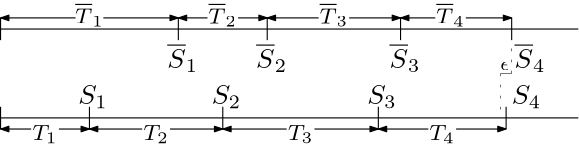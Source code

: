 <?xml version="1.0"?>
<!DOCTYPE ipe SYSTEM "ipe.dtd">
<ipe version="70218" creator="Ipe 7.2.23">
<info created="D:20220328110036" modified="D:20220329101032"/>
<ipestyle name="basic">
<symbol name="arrow/arc(spx)">
<path stroke="sym-stroke" fill="sym-stroke" pen="sym-pen">
0 0 m
-1 0.333 l
-1 -0.333 l
h
</path>
</symbol>
<symbol name="arrow/farc(spx)">
<path stroke="sym-stroke" fill="white" pen="sym-pen">
0 0 m
-1 0.333 l
-1 -0.333 l
h
</path>
</symbol>
<symbol name="arrow/ptarc(spx)">
<path stroke="sym-stroke" fill="sym-stroke" pen="sym-pen">
0 0 m
-1 0.333 l
-0.8 0 l
-1 -0.333 l
h
</path>
</symbol>
<symbol name="arrow/fptarc(spx)">
<path stroke="sym-stroke" fill="white" pen="sym-pen">
0 0 m
-1 0.333 l
-0.8 0 l
-1 -0.333 l
h
</path>
</symbol>
<symbol name="mark/circle(sx)" transformations="translations">
<path fill="sym-stroke">
0.6 0 0 0.6 0 0 e
0.4 0 0 0.4 0 0 e
</path>
</symbol>
<symbol name="mark/disk(sx)" transformations="translations">
<path fill="sym-stroke">
0.6 0 0 0.6 0 0 e
</path>
</symbol>
<symbol name="mark/fdisk(sfx)" transformations="translations">
<group>
<path fill="sym-fill">
0.5 0 0 0.5 0 0 e
</path>
<path fill="sym-stroke" fillrule="eofill">
0.6 0 0 0.6 0 0 e
0.4 0 0 0.4 0 0 e
</path>
</group>
</symbol>
<symbol name="mark/box(sx)" transformations="translations">
<path fill="sym-stroke" fillrule="eofill">
-0.6 -0.6 m
0.6 -0.6 l
0.6 0.6 l
-0.6 0.6 l
h
-0.4 -0.4 m
0.4 -0.4 l
0.4 0.4 l
-0.4 0.4 l
h
</path>
</symbol>
<symbol name="mark/square(sx)" transformations="translations">
<path fill="sym-stroke">
-0.6 -0.6 m
0.6 -0.6 l
0.6 0.6 l
-0.6 0.6 l
h
</path>
</symbol>
<symbol name="mark/fsquare(sfx)" transformations="translations">
<group>
<path fill="sym-fill">
-0.5 -0.5 m
0.5 -0.5 l
0.5 0.5 l
-0.5 0.5 l
h
</path>
<path fill="sym-stroke" fillrule="eofill">
-0.6 -0.6 m
0.6 -0.6 l
0.6 0.6 l
-0.6 0.6 l
h
-0.4 -0.4 m
0.4 -0.4 l
0.4 0.4 l
-0.4 0.4 l
h
</path>
</group>
</symbol>
<symbol name="mark/cross(sx)" transformations="translations">
<group>
<path fill="sym-stroke">
-0.43 -0.57 m
0.57 0.43 l
0.43 0.57 l
-0.57 -0.43 l
h
</path>
<path fill="sym-stroke">
-0.43 0.57 m
0.57 -0.43 l
0.43 -0.57 l
-0.57 0.43 l
h
</path>
</group>
</symbol>
<symbol name="arrow/fnormal(spx)">
<path stroke="sym-stroke" fill="white" pen="sym-pen">
0 0 m
-1 0.333 l
-1 -0.333 l
h
</path>
</symbol>
<symbol name="arrow/pointed(spx)">
<path stroke="sym-stroke" fill="sym-stroke" pen="sym-pen">
0 0 m
-1 0.333 l
-0.8 0 l
-1 -0.333 l
h
</path>
</symbol>
<symbol name="arrow/fpointed(spx)">
<path stroke="sym-stroke" fill="white" pen="sym-pen">
0 0 m
-1 0.333 l
-0.8 0 l
-1 -0.333 l
h
</path>
</symbol>
<symbol name="arrow/linear(spx)">
<path stroke="sym-stroke" pen="sym-pen">
-1 0.333 m
0 0 l
-1 -0.333 l
</path>
</symbol>
<symbol name="arrow/fdouble(spx)">
<path stroke="sym-stroke" fill="white" pen="sym-pen">
0 0 m
-1 0.333 l
-1 -0.333 l
h
-1 0 m
-2 0.333 l
-2 -0.333 l
h
</path>
</symbol>
<symbol name="arrow/double(spx)">
<path stroke="sym-stroke" fill="sym-stroke" pen="sym-pen">
0 0 m
-1 0.333 l
-1 -0.333 l
h
-1 0 m
-2 0.333 l
-2 -0.333 l
h
</path>
</symbol>
<symbol name="arrow/mid-normal(spx)">
<path stroke="sym-stroke" fill="sym-stroke" pen="sym-pen">
0.5 0 m
-0.5 0.333 l
-0.5 -0.333 l
h
</path>
</symbol>
<symbol name="arrow/mid-fnormal(spx)">
<path stroke="sym-stroke" fill="white" pen="sym-pen">
0.5 0 m
-0.5 0.333 l
-0.5 -0.333 l
h
</path>
</symbol>
<symbol name="arrow/mid-pointed(spx)">
<path stroke="sym-stroke" fill="sym-stroke" pen="sym-pen">
0.5 0 m
-0.5 0.333 l
-0.3 0 l
-0.5 -0.333 l
h
</path>
</symbol>
<symbol name="arrow/mid-fpointed(spx)">
<path stroke="sym-stroke" fill="white" pen="sym-pen">
0.5 0 m
-0.5 0.333 l
-0.3 0 l
-0.5 -0.333 l
h
</path>
</symbol>
<symbol name="arrow/mid-double(spx)">
<path stroke="sym-stroke" fill="sym-stroke" pen="sym-pen">
1 0 m
0 0.333 l
0 -0.333 l
h
0 0 m
-1 0.333 l
-1 -0.333 l
h
</path>
</symbol>
<symbol name="arrow/mid-fdouble(spx)">
<path stroke="sym-stroke" fill="white" pen="sym-pen">
1 0 m
0 0.333 l
0 -0.333 l
h
0 0 m
-1 0.333 l
-1 -0.333 l
h
</path>
</symbol>
<anglesize name="22.5 deg" value="22.5"/>
<anglesize name="30 deg" value="30"/>
<anglesize name="45 deg" value="45"/>
<anglesize name="60 deg" value="60"/>
<anglesize name="90 deg" value="90"/>
<arrowsize name="large" value="10"/>
<arrowsize name="small" value="5"/>
<arrowsize name="tiny" value="3"/>
<color name="blue" value="0 0 1"/>
<color name="brown" value="0.647 0.165 0.165"/>
<color name="darkblue" value="0 0 0.545"/>
<color name="darkcyan" value="0 0.545 0.545"/>
<color name="darkgray" value="0.663"/>
<color name="darkgreen" value="0 0.392 0"/>
<color name="darkmagenta" value="0.545 0 0.545"/>
<color name="darkorange" value="1 0.549 0"/>
<color name="darkred" value="0.545 0 0"/>
<color name="gold" value="1 0.843 0"/>
<color name="gray" value="0.745"/>
<color name="green" value="0 1 0"/>
<color name="lightblue" value="0.678 0.847 0.902"/>
<color name="lightcyan" value="0.878 1 1"/>
<color name="lightgray" value="0.827"/>
<color name="lightgreen" value="0.565 0.933 0.565"/>
<color name="lightyellow" value="1 1 0.878"/>
<color name="navy" value="0 0 0.502"/>
<color name="orange" value="1 0.647 0"/>
<color name="pink" value="1 0.753 0.796"/>
<color name="purple" value="0.627 0.125 0.941"/>
<color name="red" value="1 0 0"/>
<color name="seagreen" value="0.18 0.545 0.341"/>
<color name="turquoise" value="0.251 0.878 0.816"/>
<color name="violet" value="0.933 0.51 0.933"/>
<color name="yellow" value="1 1 0"/>
<dashstyle name="dash dot dotted" value="[4 2 1 2 1 2] 0"/>
<dashstyle name="dash dotted" value="[4 2 1 2] 0"/>
<dashstyle name="dashed" value="[4] 0"/>
<dashstyle name="dotted" value="[1 3] 0"/>
<gridsize name="10 pts (~3.5 mm)" value="10"/>
<gridsize name="14 pts (~5 mm)" value="14"/>
<gridsize name="16 pts (~6 mm)" value="16"/>
<gridsize name="20 pts (~7 mm)" value="20"/>
<gridsize name="28 pts (~10 mm)" value="28"/>
<gridsize name="32 pts (~12 mm)" value="32"/>
<gridsize name="4 pts" value="4"/>
<gridsize name="56 pts (~20 mm)" value="56"/>
<gridsize name="8 pts (~3 mm)" value="8"/>
<opacity name="10%" value="0.1"/>
<opacity name="30%" value="0.3"/>
<opacity name="50%" value="0.5"/>
<opacity name="75%" value="0.75"/>
<pen name="fat" value="1.2"/>
<pen name="heavier" value="0.8"/>
<pen name="ultrafat" value="2"/>
<symbolsize name="large" value="5"/>
<symbolsize name="small" value="2"/>
<symbolsize name="tiny" value="1.1"/>
<textsize name="Huge" value="\Huge"/>
<textsize name="LARGE" value="\LARGE"/>
<textsize name="Large" value="\Large"/>
<textsize name="footnote" value="\footnotesize"/>
<textsize name="huge" value="\huge"/>
<textsize name="large" value="\large"/>
<textsize name="small" value="\small"/>
<textsize name="tiny" value="\tiny"/>
<textstyle name="center" begin="\begin{center}" end="\end{center}"/>
<textstyle name="item" begin="\begin{itemize}\item{}" end="\end{itemize}"/>
<textstyle name="itemize" begin="\begin{itemize}" end="\end{itemize}"/>
<tiling name="falling" angle="-60" step="4" width="1"/>
<tiling name="rising" angle="30" step="4" width="1"/>
</ipestyle>
<page>
<layer name="alpha"/>
<view layers="alpha" active="alpha"/>
<path layer="alpha" stroke="black">
64 416 m
272 416 l
</path>
<path stroke="black">
64 384 m
272 384 l
</path>
<path stroke="black">
64 420 m
64 412 l
</path>
<path stroke="black">
64 388 m
64 380 l
</path>
<path stroke="black">
128 412 m
128 420 l
</path>
<path stroke="black">
160 420 m
160 412 l
</path>
<path stroke="black">
208 420 m
208 412 l
</path>
<path stroke="black">
248 420 m
248 412 l
</path>
<path stroke="black">
96 388 m
96 380 l
</path>
<path stroke="black">
144 388 m
144 380 l
</path>
<path matrix="1 0 0 1 32 0" stroke="black">
168 388 m
168 380 l
</path>
<path matrix="1 0 0 1 -2 0" stroke="black">
248 388 m
248 380 l
</path>
<text matrix="1 0 0 1 -5.1285 -6" transformations="translations" pos="96 424" stroke="black" type="label" width="10.257" height="7.446" depth="1.1" valign="baseline" size="8" style="math">\overline{T}_1</text>
<text matrix="1 0 0 1 -5.1285 -6" transformations="translations" pos="144 424" stroke="black" type="label" width="10.257" height="7.446" depth="1.1" valign="baseline" size="8" style="math">\overline{T}_2</text>
<text matrix="1 0 0 1 -5.1285 -6" transformations="translations" pos="184 424" stroke="black" type="label" width="10.257" height="7.446" depth="1.1" valign="baseline" size="8" style="math">\overline{T}_3</text>
<text matrix="1 0 0 1 -7.1285 -6" transformations="translations" pos="228 424" stroke="black" type="label" width="10.257" height="7.446" depth="1.1" valign="baseline" size="8" style="math">\overline{T}_4</text>
<text matrix="1 0 0 1 -4.5405 0" transformations="translations" pos="80 376" stroke="black" type="label" width="9.081" height="5.453" depth="1.1" valign="baseline" size="8" style="math">T_1</text>
<text matrix="1 0 0 1 -4.5405 0" transformations="translations" pos="120 376" stroke="black" type="label" width="9.081" height="5.453" depth="1.1" valign="baseline" size="8" style="math">T_2</text>
<text matrix="1 0 0 1 11.4595 0" transformations="translations" pos="156 376" stroke="black" type="label" width="9.081" height="5.453" depth="1.1" valign="baseline" size="8" style="math">T_3</text>
<text matrix="1 0 0 1 -1.5405 0" transformations="translations" pos="220 376" stroke="black" type="label" width="9.081" height="5.453" depth="1.1" valign="baseline" size="8" style="math">T_4</text>
<path stroke="black" arrow="normal/tiny">
75 380 m
64 380 l
</path>
<path stroke="black" arrow="normal/tiny">
85 380 m
96 380 l
</path>
<path stroke="black" arrow="normal/tiny">
115 380 m
96 380 l
</path>
<path stroke="black" arrow="normal/tiny">
125 380 m
144 380 l
</path>
<path stroke="black" arrow="normal/tiny">
167 380 m
144 380 l
</path>
<path stroke="black" arrow="normal/tiny">
177 380 m
200 380 l
</path>
<path stroke="black" arrow="normal/tiny">
91 420 m
64 420 l
</path>
<path stroke="black" arrow="normal/tiny">
101 420 m
128 420 l
</path>
<path stroke="black" arrow="normal/tiny">
138.5 420 m
128 420 l
</path>
<path stroke="black" arrow="normal/tiny">
149.5 420 m
160 420 l
</path>
<path stroke="black" arrow="normal/tiny">
178.5 420 m
160 420 l
</path>
<path stroke="black" arrow="normal/tiny">
189.5 420 m
208 420 l
</path>
<path stroke="black" arrow="normal/tiny">
220.5 420 m
208 420 l
</path>
<path stroke="black" arrow="normal/tiny">
231.5 420 m
248 420 l
</path>
<text matrix="1 0 0 1 0 -22" transformations="translations" pos="124 424" stroke="black" type="label" width="11.153" height="8.805" depth="1.49" valign="baseline" style="math">\overline{S}_1</text>
<text matrix="1 0 0 1 0 -22" transformations="translations" pos="156 424" stroke="black" type="label" width="11.153" height="8.805" depth="1.49" valign="baseline" style="math">\overline{S}_2</text>
<text matrix="1 0 0 1 0 -22" transformations="translations" pos="204 424" stroke="black" type="label" width="11.153" height="8.805" depth="1.49" valign="baseline" style="math">\overline{S}_3</text>
<text matrix="1 0 0 1 5 -22" transformations="translations" pos="244 424" stroke="black" type="label" width="11.153" height="8.805" depth="1.49" valign="baseline" style="math">\overline{S}_4</text>
<text matrix="1 0 0 1 0 -3" transformations="translations" pos="92 392" stroke="black" type="label" width="10.578" height="6.812" depth="1.49" valign="baseline" style="math">S_1</text>
<text matrix="1 0 0 1 0 1" transformations="translations" pos="140 388" stroke="black" type="label" width="10.578" height="6.812" depth="1.49" valign="baseline" style="math">S_2</text>
<text matrix="1 0 0 1 0 1" transformations="translations" pos="196 388" stroke="black" type="label" width="10.578" height="6.812" depth="1.49" valign="baseline" style="math">S_3</text>
<text matrix="1 0 0 1 4 1" transformations="translations" pos="244 388" stroke="black" type="label" width="10.578" height="6.812" depth="1.49" valign="baseline" style="math">S_4</text>
<path matrix="1 0 0 1 -12 0" stroke="black" pen="0.2">
256 400 m
260 400 l
</path>
<text matrix="1 0 0 1 -3.17285 0" transformations="translations" pos="247.012 401.115" stroke="black" type="label" width="3.321" height="3.003" depth="0" valign="baseline" size="7" style="math">\epsilon</text>
<path stroke="black" dash="dotted" pen="0.2">
248 400 m
248 412 l
</path>
<path stroke="black" dash="dotted" pen="0.2">
244 400 m
244 384 l
</path>
<path matrix="1 0 0 1 0 8" stroke="black" arrow="normal/tiny">
218 372 m
218 372 l
200 372 l
</path>
<path matrix="1 0 0 1 0 3" stroke="black" arrow="normal/tiny">
228 377 m
246 377 l
</path>
</page>
</ipe>

